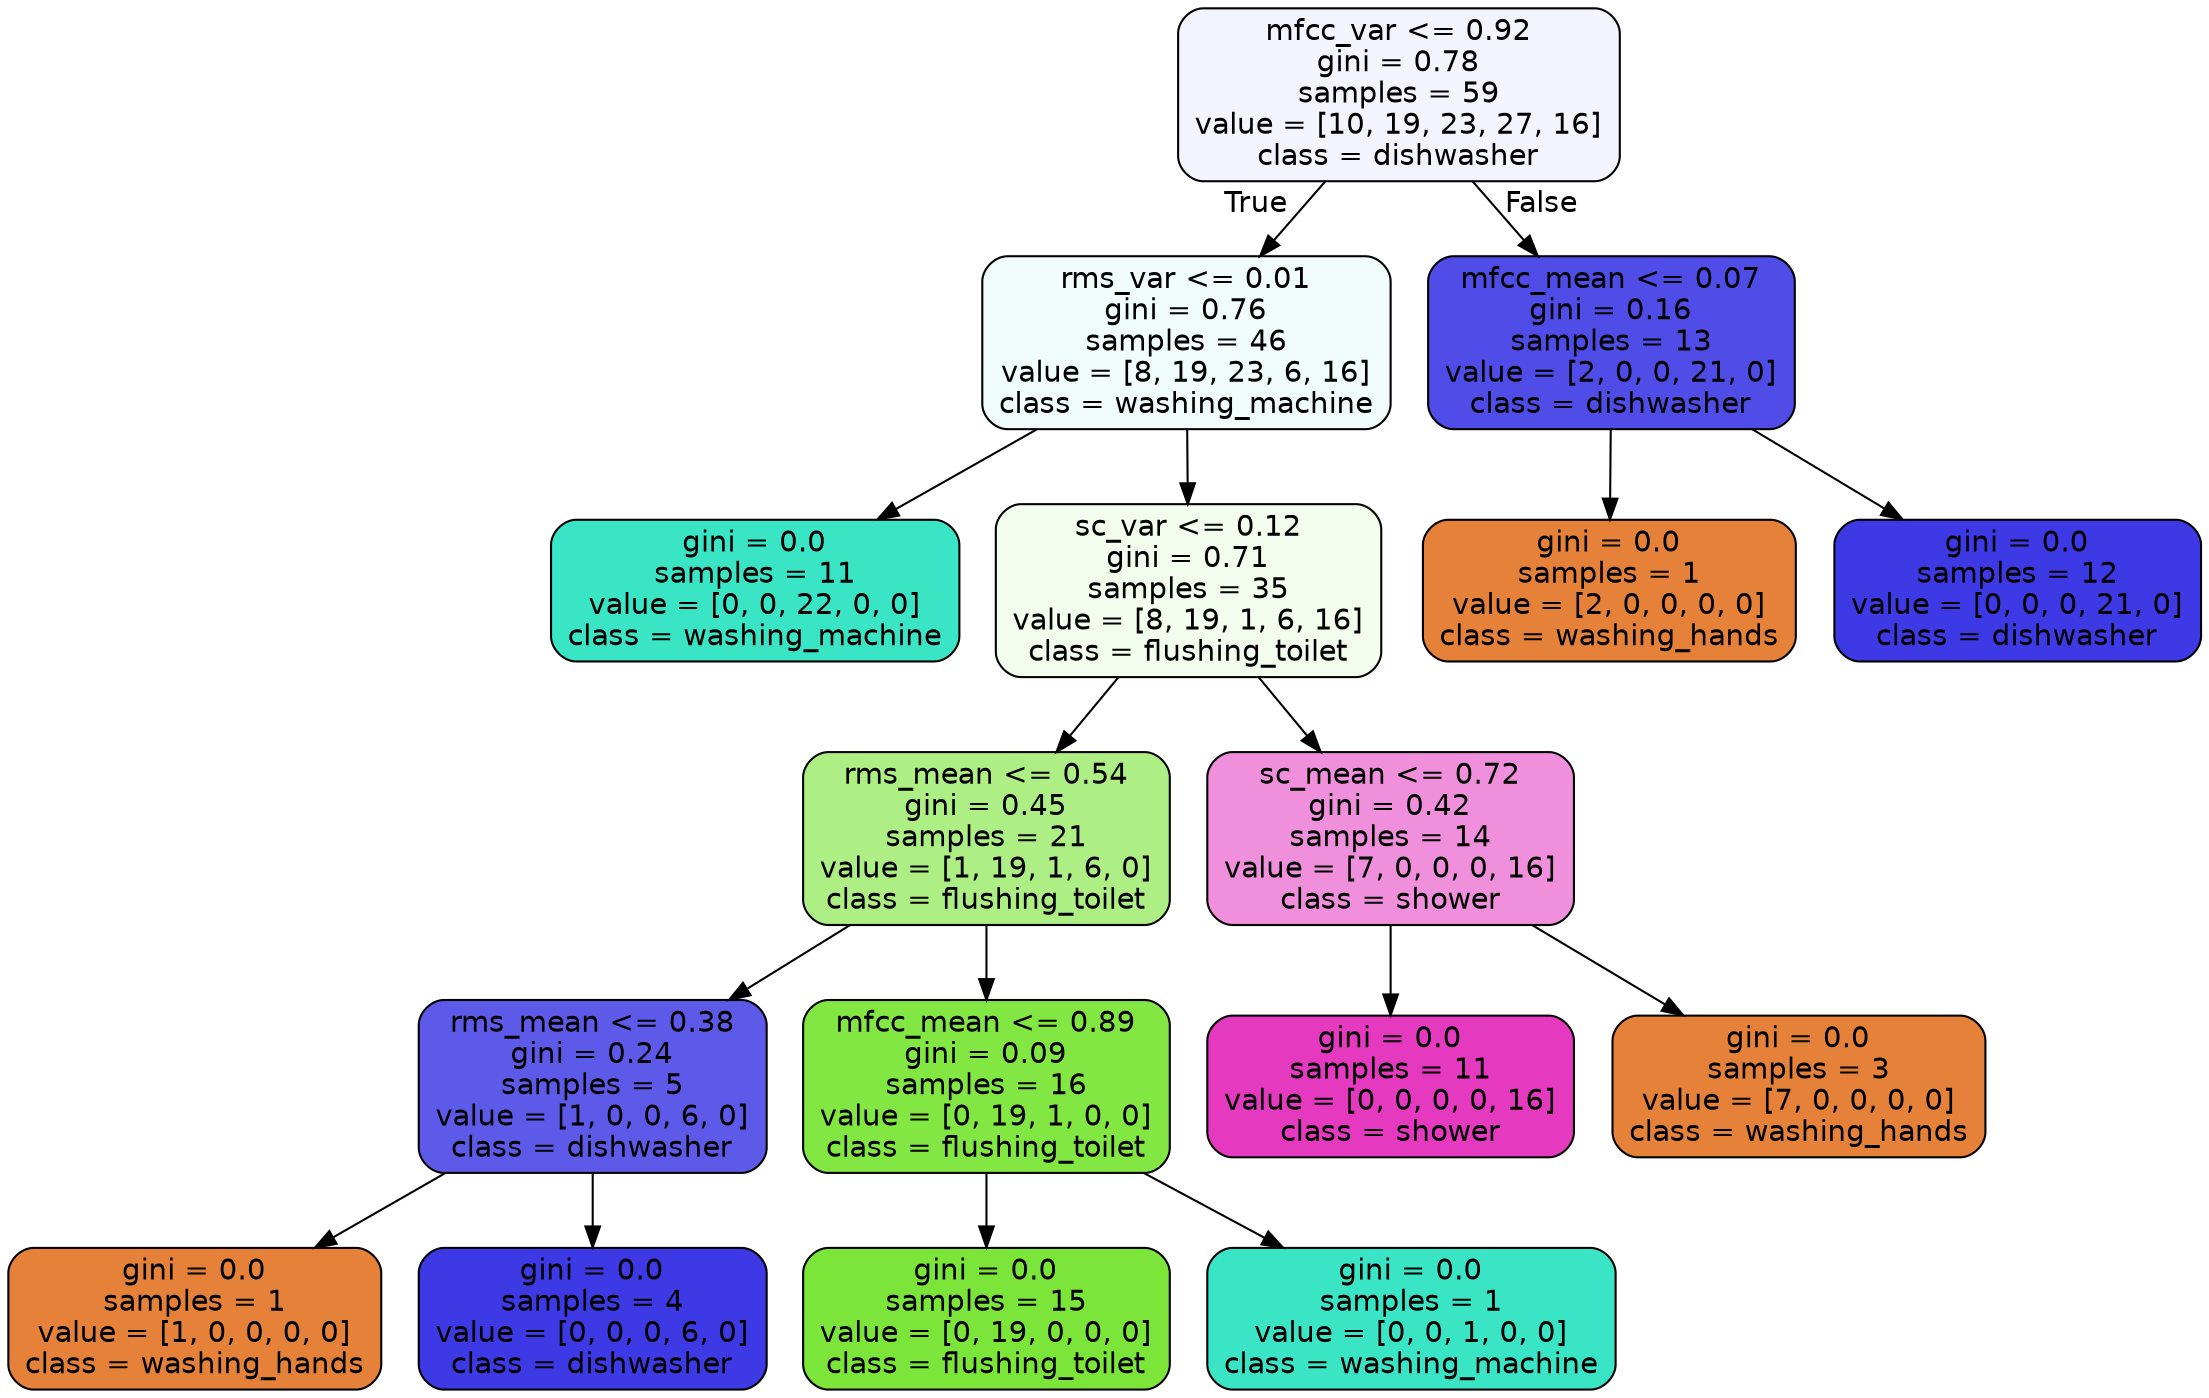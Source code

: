 digraph Tree {
node [shape=box, style="filled, rounded", color="black", fontname="helvetica"] ;
edge [fontname="helvetica"] ;
0 [label="mfcc_var <= 0.92\ngini = 0.78\nsamples = 59\nvalue = [10, 19, 23, 27, 16]\nclass = dishwasher", fillcolor="#f4f4fe"] ;
1 [label="rms_var <= 0.01\ngini = 0.76\nsamples = 46\nvalue = [8, 19, 23, 6, 16]\nclass = washing_machine", fillcolor="#f0fdfb"] ;
0 -> 1 [labeldistance=2.5, labelangle=45, headlabel="True"] ;
2 [label="gini = 0.0\nsamples = 11\nvalue = [0, 0, 22, 0, 0]\nclass = washing_machine", fillcolor="#39e5c5"] ;
1 -> 2 ;
3 [label="sc_var <= 0.12\ngini = 0.71\nsamples = 35\nvalue = [8, 19, 1, 6, 16]\nclass = flushing_toilet", fillcolor="#f3fdee"] ;
1 -> 3 ;
4 [label="rms_mean <= 0.54\ngini = 0.45\nsamples = 21\nvalue = [1, 19, 1, 6, 0]\nclass = flushing_toilet", fillcolor="#adef84"] ;
3 -> 4 ;
5 [label="rms_mean <= 0.38\ngini = 0.24\nsamples = 5\nvalue = [1, 0, 0, 6, 0]\nclass = dishwasher", fillcolor="#5d5ae9"] ;
4 -> 5 ;
6 [label="gini = 0.0\nsamples = 1\nvalue = [1, 0, 0, 0, 0]\nclass = washing_hands", fillcolor="#e58139"] ;
5 -> 6 ;
7 [label="gini = 0.0\nsamples = 4\nvalue = [0, 0, 0, 6, 0]\nclass = dishwasher", fillcolor="#3c39e5"] ;
5 -> 7 ;
8 [label="mfcc_mean <= 0.89\ngini = 0.09\nsamples = 16\nvalue = [0, 19, 1, 0, 0]\nclass = flushing_toilet", fillcolor="#82e643"] ;
4 -> 8 ;
9 [label="gini = 0.0\nsamples = 15\nvalue = [0, 19, 0, 0, 0]\nclass = flushing_toilet", fillcolor="#7be539"] ;
8 -> 9 ;
10 [label="gini = 0.0\nsamples = 1\nvalue = [0, 0, 1, 0, 0]\nclass = washing_machine", fillcolor="#39e5c5"] ;
8 -> 10 ;
11 [label="sc_mean <= 0.72\ngini = 0.42\nsamples = 14\nvalue = [7, 0, 0, 0, 16]\nclass = shower", fillcolor="#f090dc"] ;
3 -> 11 ;
12 [label="gini = 0.0\nsamples = 11\nvalue = [0, 0, 0, 0, 16]\nclass = shower", fillcolor="#e539c0"] ;
11 -> 12 ;
13 [label="gini = 0.0\nsamples = 3\nvalue = [7, 0, 0, 0, 0]\nclass = washing_hands", fillcolor="#e58139"] ;
11 -> 13 ;
14 [label="mfcc_mean <= 0.07\ngini = 0.16\nsamples = 13\nvalue = [2, 0, 0, 21, 0]\nclass = dishwasher", fillcolor="#4f4ce7"] ;
0 -> 14 [labeldistance=2.5, labelangle=-45, headlabel="False"] ;
15 [label="gini = 0.0\nsamples = 1\nvalue = [2, 0, 0, 0, 0]\nclass = washing_hands", fillcolor="#e58139"] ;
14 -> 15 ;
16 [label="gini = 0.0\nsamples = 12\nvalue = [0, 0, 0, 21, 0]\nclass = dishwasher", fillcolor="#3c39e5"] ;
14 -> 16 ;
}